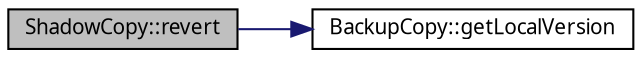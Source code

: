 digraph G
{
  edge [fontname="FreeSans.ttf",fontsize="10",labelfontname="FreeSans.ttf",labelfontsize="10"];
  node [fontname="FreeSans.ttf",fontsize="10",shape=record];
  rankdir=LR;
  Node1 [label="ShadowCopy::revert",height=0.2,width=0.4,color="black", fillcolor="grey75", style="filled" fontcolor="black"];
  Node1 -> Node2 [color="midnightblue",fontsize="10",style="solid",fontname="FreeSans.ttf"];
  Node2 [label="BackupCopy::getLocalVersion",height=0.2,width=0.4,color="black", fillcolor="white", style="filled",URL="$class_backup_copy.html#aabb99f6658042af9c1713f3e3ffb77a4"];
}
